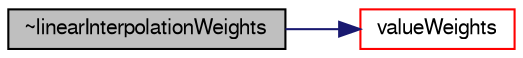 digraph "~linearInterpolationWeights"
{
  bgcolor="transparent";
  edge [fontname="FreeSans",fontsize="10",labelfontname="FreeSans",labelfontsize="10"];
  node [fontname="FreeSans",fontsize="10",shape=record];
  rankdir="LR";
  Node6 [label="~linearInterpolationWeights",height=0.2,width=0.4,color="black", fillcolor="grey75", style="filled", fontcolor="black"];
  Node6 -> Node7 [color="midnightblue",fontsize="10",style="solid",fontname="FreeSans"];
  Node7 [label="valueWeights",height=0.2,width=0.4,color="red",URL="$a26754.html#af5a583ed770fba7cf1e0c968f80ac48e",tooltip="Calculate weights and indices to calculate t from samples. "];
}
